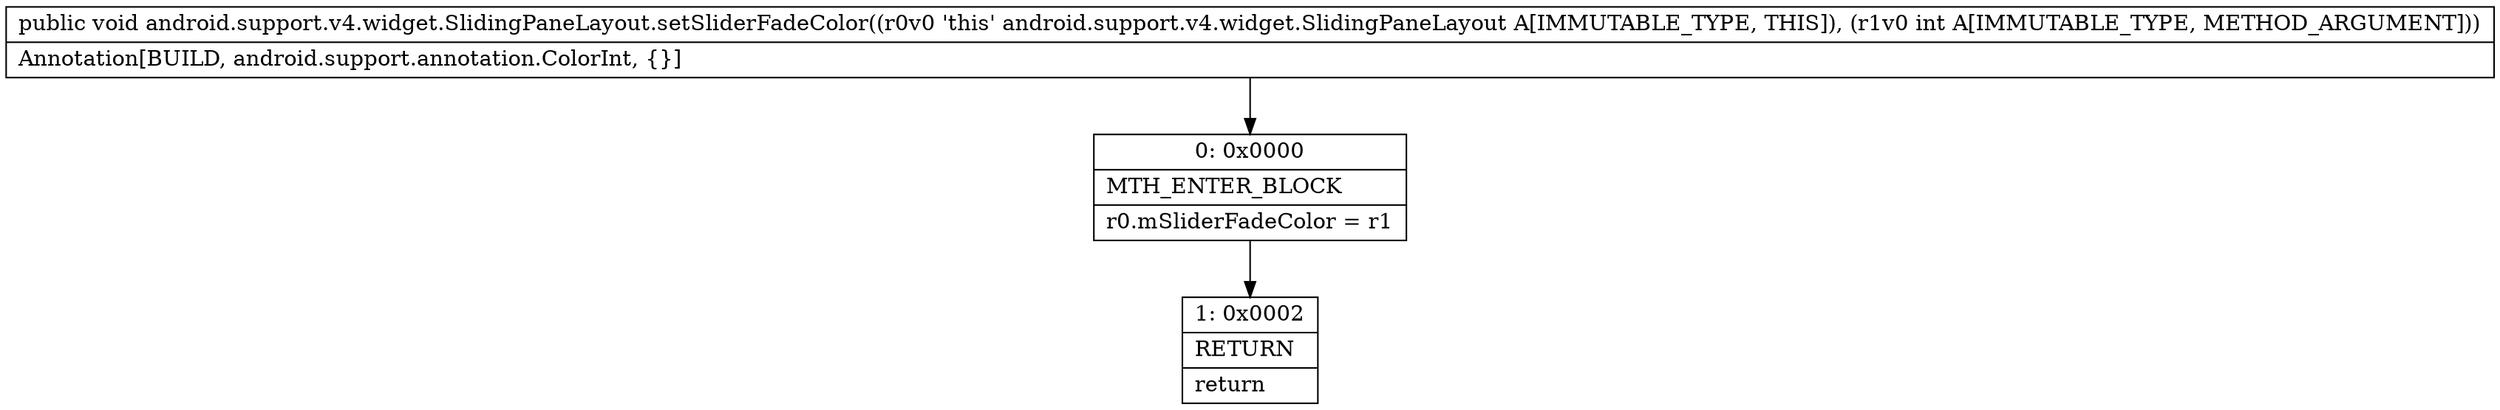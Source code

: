 digraph "CFG forandroid.support.v4.widget.SlidingPaneLayout.setSliderFadeColor(I)V" {
Node_0 [shape=record,label="{0\:\ 0x0000|MTH_ENTER_BLOCK\l|r0.mSliderFadeColor = r1\l}"];
Node_1 [shape=record,label="{1\:\ 0x0002|RETURN\l|return\l}"];
MethodNode[shape=record,label="{public void android.support.v4.widget.SlidingPaneLayout.setSliderFadeColor((r0v0 'this' android.support.v4.widget.SlidingPaneLayout A[IMMUTABLE_TYPE, THIS]), (r1v0 int A[IMMUTABLE_TYPE, METHOD_ARGUMENT]))  | Annotation[BUILD, android.support.annotation.ColorInt, \{\}]\l}"];
MethodNode -> Node_0;
Node_0 -> Node_1;
}

